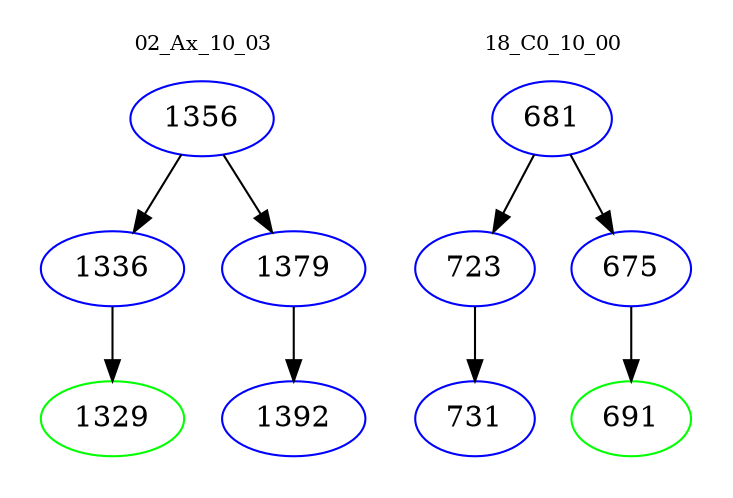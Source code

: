 digraph{
subgraph cluster_0 {
color = white
label = "02_Ax_10_03";
fontsize=10;
T0_1356 [label="1356", color="blue"]
T0_1356 -> T0_1336 [color="black"]
T0_1336 [label="1336", color="blue"]
T0_1336 -> T0_1329 [color="black"]
T0_1329 [label="1329", color="green"]
T0_1356 -> T0_1379 [color="black"]
T0_1379 [label="1379", color="blue"]
T0_1379 -> T0_1392 [color="black"]
T0_1392 [label="1392", color="blue"]
}
subgraph cluster_1 {
color = white
label = "18_C0_10_00";
fontsize=10;
T1_681 [label="681", color="blue"]
T1_681 -> T1_723 [color="black"]
T1_723 [label="723", color="blue"]
T1_723 -> T1_731 [color="black"]
T1_731 [label="731", color="blue"]
T1_681 -> T1_675 [color="black"]
T1_675 [label="675", color="blue"]
T1_675 -> T1_691 [color="black"]
T1_691 [label="691", color="green"]
}
}
